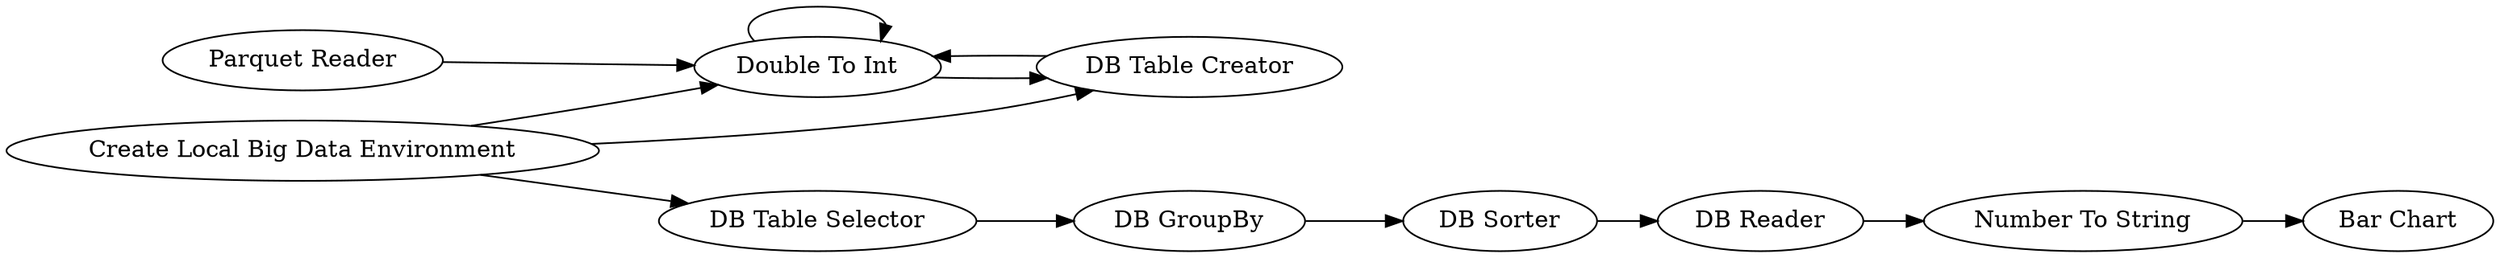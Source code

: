 digraph {
	1184 -> 4
	4 -> 5
	5 -> 4
	4 -> 4
	14 -> 9
	3 -> 4
	1184 -> 5
	1184 -> 14
	9 -> 10
	10 -> 11
	11 -> 13
	13 -> 12
	5 [label="DB Table Creator"]
	14 [label="DB Table Selector"]
	13 [label="Number To String"]
	9 [label="DB GroupBy"]
	1184 [label="Create Local Big Data Environment"]
	11 [label="DB Reader"]
	4 [label="Double To Int"]
	12 [label="Bar Chart"]
	3 [label="Parquet Reader"]
	10 [label="DB Sorter"]
	rankdir=LR
}
